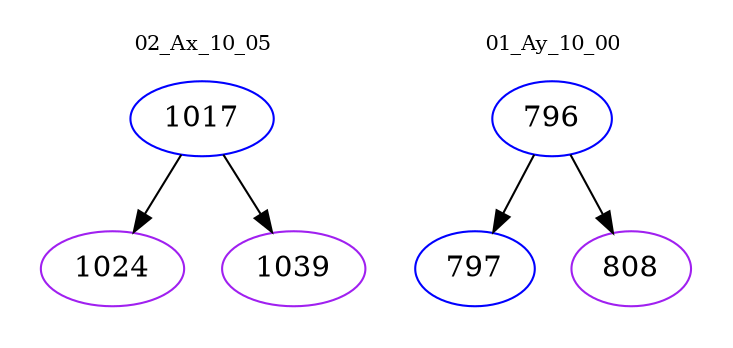 digraph{
subgraph cluster_0 {
color = white
label = "02_Ax_10_05";
fontsize=10;
T0_1017 [label="1017", color="blue"]
T0_1017 -> T0_1024 [color="black"]
T0_1024 [label="1024", color="purple"]
T0_1017 -> T0_1039 [color="black"]
T0_1039 [label="1039", color="purple"]
}
subgraph cluster_1 {
color = white
label = "01_Ay_10_00";
fontsize=10;
T1_796 [label="796", color="blue"]
T1_796 -> T1_797 [color="black"]
T1_797 [label="797", color="blue"]
T1_796 -> T1_808 [color="black"]
T1_808 [label="808", color="purple"]
}
}
